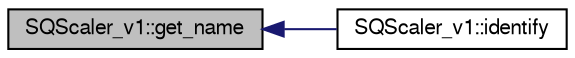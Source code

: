 digraph "SQScaler_v1::get_name"
{
  bgcolor="transparent";
  edge [fontname="FreeSans",fontsize="10",labelfontname="FreeSans",labelfontsize="10"];
  node [fontname="FreeSans",fontsize="10",shape=record];
  rankdir="LR";
  Node1 [label="SQScaler_v1::get_name",height=0.2,width=0.4,color="black", fillcolor="grey75", style="filled" fontcolor="black"];
  Node1 -> Node2 [dir="back",color="midnightblue",fontsize="10",style="solid",fontname="FreeSans"];
  Node2 [label="SQScaler_v1::identify",height=0.2,width=0.4,color="black",URL="$d4/d64/classSQScaler__v1.html#a77c013e44a02e77be066907e83bcdc08"];
}
